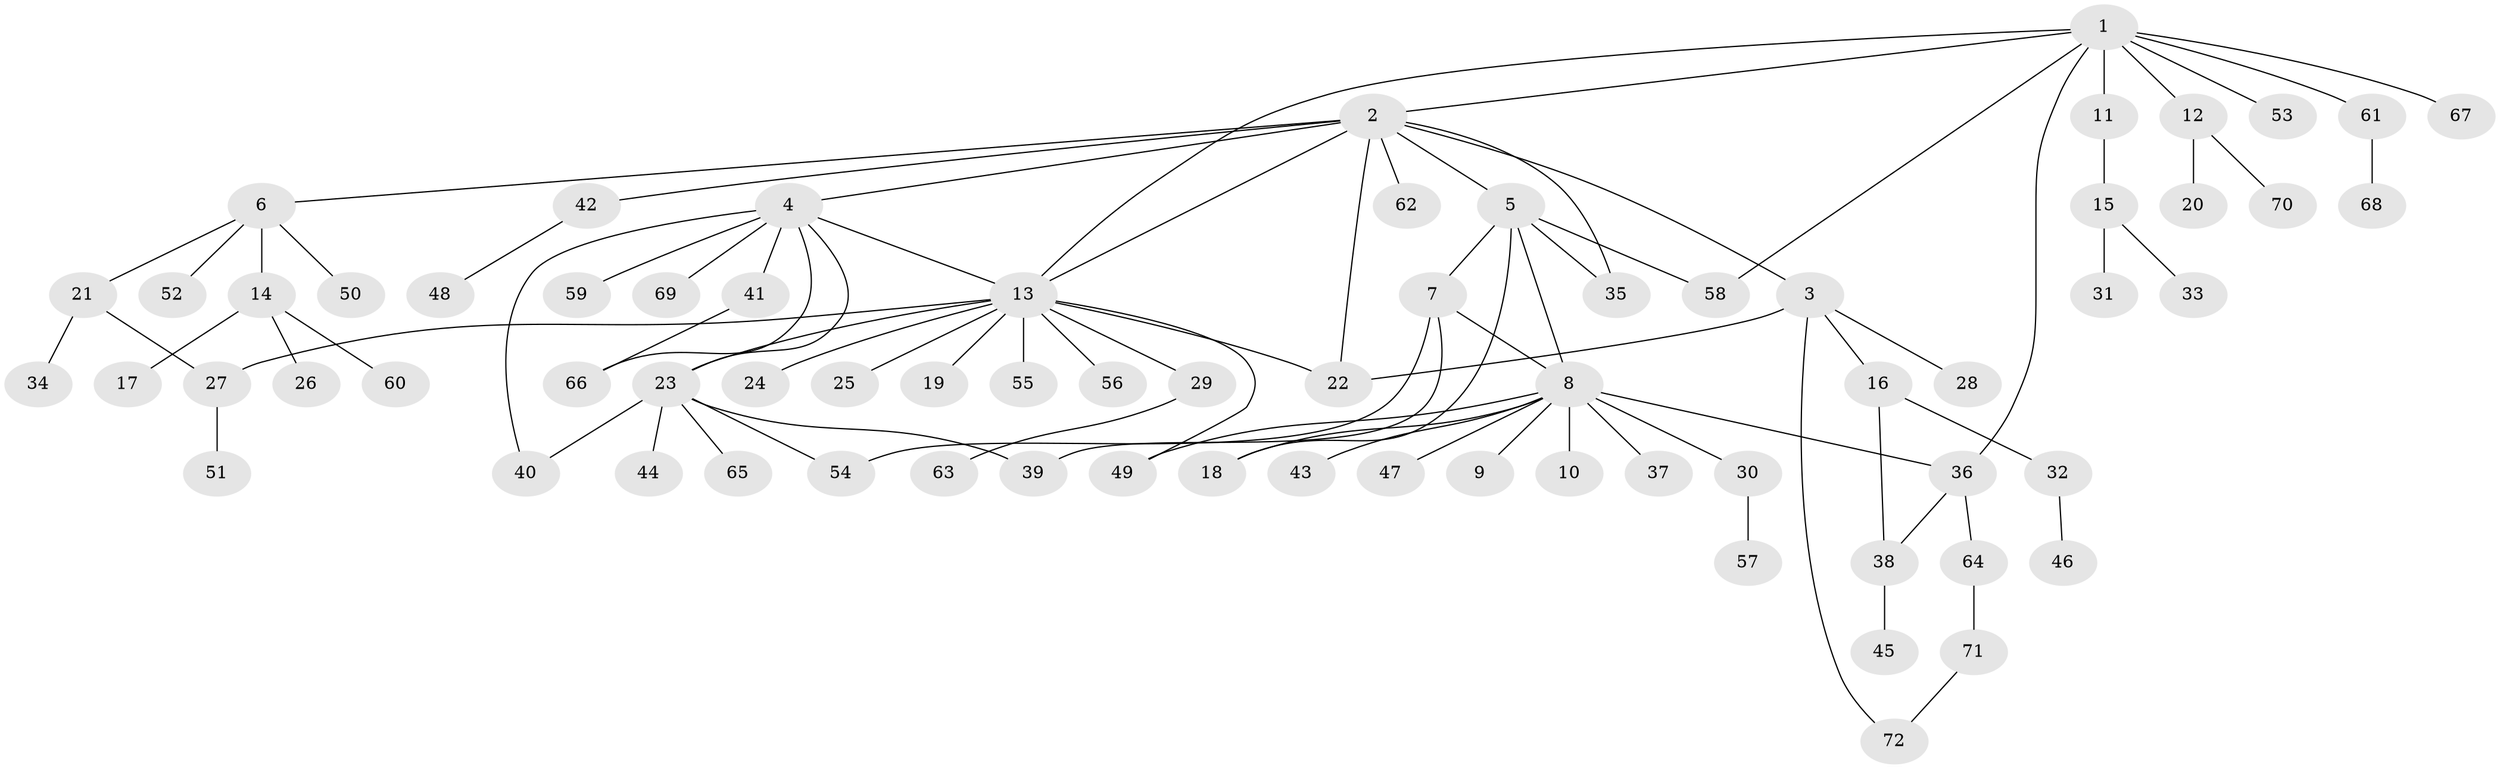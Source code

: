 // coarse degree distribution, {1: 0.45454545454545453, 3: 0.06818181818181818, 4: 0.11363636363636363, 2: 0.22727272727272727, 9: 0.022727272727272728, 11: 0.022727272727272728, 5: 0.045454545454545456, 8: 0.022727272727272728, 7: 0.022727272727272728}
// Generated by graph-tools (version 1.1) at 2025/36/03/04/25 23:36:44]
// undirected, 72 vertices, 89 edges
graph export_dot {
  node [color=gray90,style=filled];
  1;
  2;
  3;
  4;
  5;
  6;
  7;
  8;
  9;
  10;
  11;
  12;
  13;
  14;
  15;
  16;
  17;
  18;
  19;
  20;
  21;
  22;
  23;
  24;
  25;
  26;
  27;
  28;
  29;
  30;
  31;
  32;
  33;
  34;
  35;
  36;
  37;
  38;
  39;
  40;
  41;
  42;
  43;
  44;
  45;
  46;
  47;
  48;
  49;
  50;
  51;
  52;
  53;
  54;
  55;
  56;
  57;
  58;
  59;
  60;
  61;
  62;
  63;
  64;
  65;
  66;
  67;
  68;
  69;
  70;
  71;
  72;
  1 -- 2;
  1 -- 11;
  1 -- 12;
  1 -- 13;
  1 -- 36;
  1 -- 53;
  1 -- 58;
  1 -- 61;
  1 -- 67;
  2 -- 3;
  2 -- 4;
  2 -- 5;
  2 -- 6;
  2 -- 13;
  2 -- 22;
  2 -- 35;
  2 -- 42;
  2 -- 62;
  3 -- 16;
  3 -- 22;
  3 -- 28;
  3 -- 72;
  4 -- 13;
  4 -- 23;
  4 -- 40;
  4 -- 41;
  4 -- 59;
  4 -- 66;
  4 -- 69;
  5 -- 7;
  5 -- 8;
  5 -- 18;
  5 -- 35;
  5 -- 58;
  6 -- 14;
  6 -- 21;
  6 -- 50;
  6 -- 52;
  7 -- 8;
  7 -- 39;
  7 -- 54;
  8 -- 9;
  8 -- 10;
  8 -- 18;
  8 -- 30;
  8 -- 36;
  8 -- 37;
  8 -- 43;
  8 -- 47;
  8 -- 49;
  11 -- 15;
  12 -- 20;
  12 -- 70;
  13 -- 19;
  13 -- 22;
  13 -- 23;
  13 -- 24;
  13 -- 25;
  13 -- 27;
  13 -- 29;
  13 -- 49;
  13 -- 55;
  13 -- 56;
  14 -- 17;
  14 -- 26;
  14 -- 60;
  15 -- 31;
  15 -- 33;
  16 -- 32;
  16 -- 38;
  21 -- 27;
  21 -- 34;
  23 -- 39;
  23 -- 40;
  23 -- 44;
  23 -- 54;
  23 -- 65;
  27 -- 51;
  29 -- 63;
  30 -- 57;
  32 -- 46;
  36 -- 38;
  36 -- 64;
  38 -- 45;
  41 -- 66;
  42 -- 48;
  61 -- 68;
  64 -- 71;
  71 -- 72;
}
